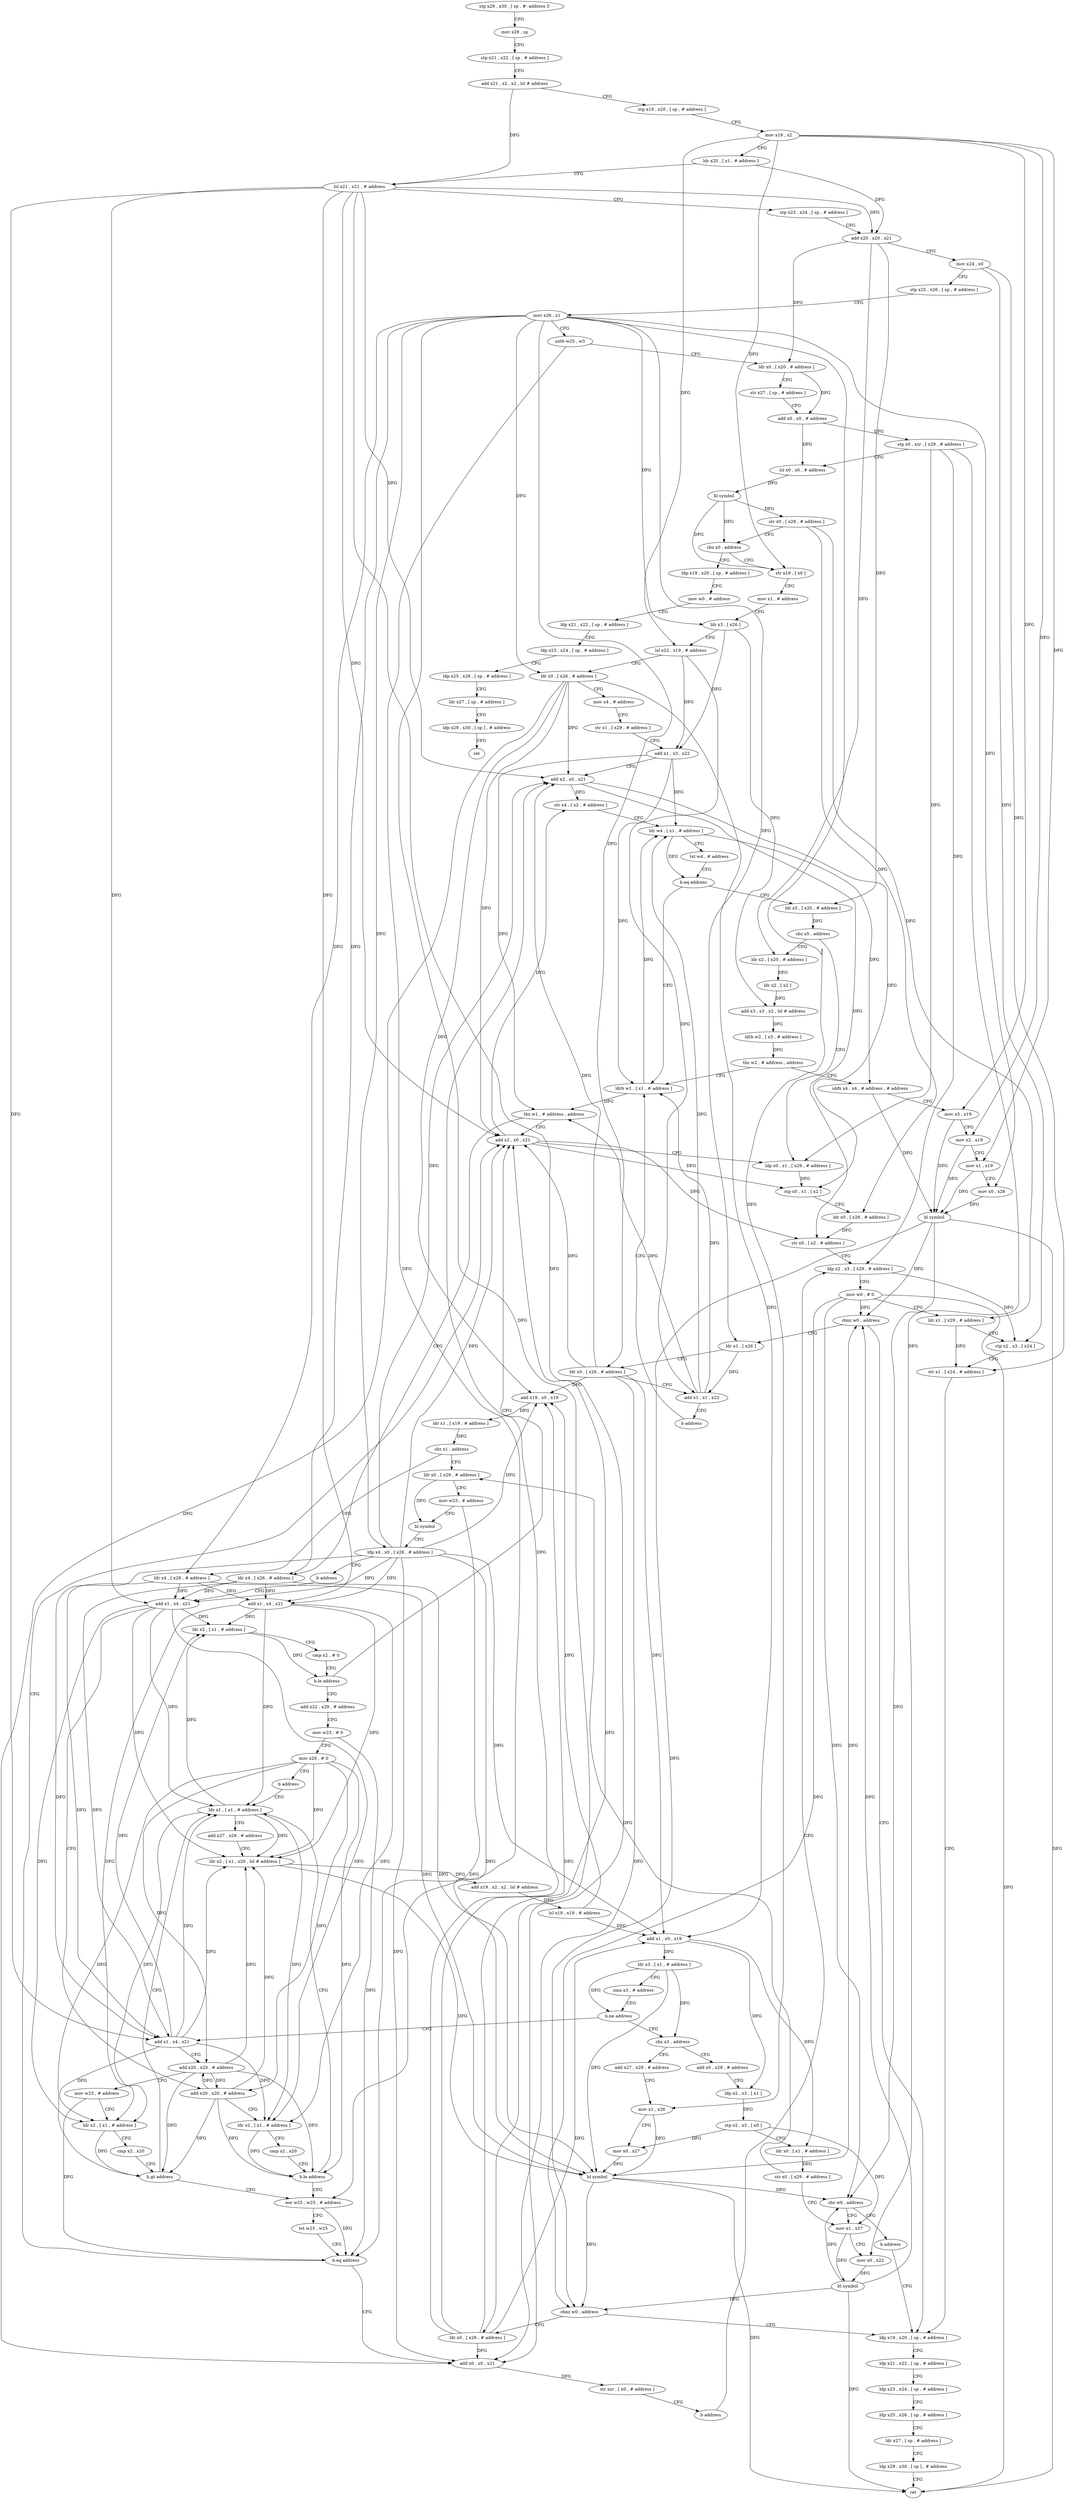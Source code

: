 digraph "func" {
"4244936" [label = "stp x29 , x30 , [ sp , #- address ]!" ]
"4244940" [label = "mov x29 , sp" ]
"4244944" [label = "stp x21 , x22 , [ sp , # address ]" ]
"4244948" [label = "add x21 , x2 , x2 , lsl # address" ]
"4244952" [label = "stp x19 , x20 , [ sp , # address ]" ]
"4244956" [label = "mov x19 , x2" ]
"4244960" [label = "ldr x20 , [ x1 , # address ]" ]
"4244964" [label = "lsl x21 , x21 , # address" ]
"4244968" [label = "stp x23 , x24 , [ sp , # address ]" ]
"4244972" [label = "add x20 , x20 , x21" ]
"4244976" [label = "mov x24 , x0" ]
"4244980" [label = "stp x25 , x26 , [ sp , # address ]" ]
"4244984" [label = "mov x26 , x1" ]
"4244988" [label = "uxtb w25 , w3" ]
"4244992" [label = "ldr x0 , [ x20 , # address ]" ]
"4244996" [label = "str x27 , [ sp , # address ]" ]
"4245000" [label = "add x0 , x0 , # address" ]
"4245004" [label = "stp x0 , xzr , [ x29 , # address ]" ]
"4245008" [label = "lsl x0 , x0 , # address" ]
"4245012" [label = "bl symbol" ]
"4245016" [label = "str x0 , [ x29 , # address ]" ]
"4245020" [label = "cbz x0 , address" ]
"4245488" [label = "ldp x19 , x20 , [ sp , # address ]" ]
"4245024" [label = "str x19 , [ x0 ]" ]
"4245492" [label = "mov w0 , # address" ]
"4245496" [label = "ldp x21 , x22 , [ sp , # address ]" ]
"4245500" [label = "ldp x23 , x24 , [ sp , # address ]" ]
"4245504" [label = "ldp x25 , x26 , [ sp , # address ]" ]
"4245508" [label = "ldr x27 , [ sp , # address ]" ]
"4245512" [label = "ldp x29 , x30 , [ sp ] , # address" ]
"4245516" [label = "ret" ]
"4245028" [label = "mov x1 , # address" ]
"4245032" [label = "ldr x3 , [ x26 ]" ]
"4245036" [label = "lsl x22 , x19 , # address" ]
"4245040" [label = "ldr x0 , [ x26 , # address ]" ]
"4245044" [label = "mov x4 , # address" ]
"4245048" [label = "str x1 , [ x29 , # address ]" ]
"4245052" [label = "add x1 , x3 , x22" ]
"4245056" [label = "add x2 , x0 , x21" ]
"4245060" [label = "str x4 , [ x2 , # address ]" ]
"4245064" [label = "ldr w4 , [ x1 , # address ]" ]
"4245068" [label = "tst w4 , # address" ]
"4245072" [label = "b.eq address" ]
"4245104" [label = "ldrb w1 , [ x1 , # address ]" ]
"4245076" [label = "ldr x5 , [ x20 , # address ]" ]
"4245108" [label = "tbz w1 , # address , address" ]
"4245320" [label = "add x2 , x0 , x21" ]
"4245112" [label = "ldr x4 , [ x26 , # address ]" ]
"4245080" [label = "cbz x5 , address" ]
"4245324" [label = "ldp x0 , x1 , [ x29 , # address ]" ]
"4245084" [label = "ldr x2 , [ x20 , # address ]" ]
"4245116" [label = "add x1 , x4 , x21" ]
"4245120" [label = "ldr x2 , [ x1 , # address ]" ]
"4245124" [label = "cmp x2 , # 0" ]
"4245128" [label = "b.le address" ]
"4245132" [label = "add x22 , x29 , # address" ]
"4245328" [label = "stp x0 , x1 , [ x2 ]" ]
"4245332" [label = "ldr x0 , [ x29 , # address ]" ]
"4245336" [label = "str x0 , [ x2 , # address ]" ]
"4245340" [label = "ldp x2 , x3 , [ x29 , # address ]" ]
"4245088" [label = "ldr x2 , [ x2 ]" ]
"4245092" [label = "add x3 , x3 , x2 , lsl # address" ]
"4245096" [label = "ldrb w2 , [ x3 , # address ]" ]
"4245100" [label = "tbz w2 , # address , address" ]
"4245440" [label = "ubfx x4 , x4 , # address , # address" ]
"4245136" [label = "mov w23 , # 0" ]
"4245140" [label = "mov x20 , # 0" ]
"4245144" [label = "b address" ]
"4245232" [label = "ldr x1 , [ x1 , # address ]" ]
"4245444" [label = "mov x3 , x19" ]
"4245448" [label = "mov x2 , x19" ]
"4245452" [label = "mov x1 , x19" ]
"4245456" [label = "mov x0 , x26" ]
"4245460" [label = "bl symbol" ]
"4245464" [label = "cbnz w0 , address" ]
"4245360" [label = "ldp x19 , x20 , [ sp , # address ]" ]
"4245468" [label = "ldr x1 , [ x26 ]" ]
"4245236" [label = "add x27 , x29 , # address" ]
"4245240" [label = "ldr x2 , [ x1 , x20 , lsl # address ]" ]
"4245244" [label = "add x19 , x2 , x2 , lsl # address" ]
"4245248" [label = "lsl x19 , x19 , # address" ]
"4245252" [label = "add x1 , x0 , x19" ]
"4245256" [label = "ldr x3 , [ x1 , # address ]" ]
"4245260" [label = "cmn x3 , # address" ]
"4245264" [label = "b.ne address" ]
"4245152" [label = "cbz x3 , address" ]
"4245268" [label = "add x1 , x4 , x21" ]
"4245364" [label = "ldp x21 , x22 , [ sp , # address ]" ]
"4245368" [label = "ldp x23 , x24 , [ sp , # address ]" ]
"4245372" [label = "ldp x25 , x26 , [ sp , # address ]" ]
"4245376" [label = "ldr x27 , [ sp , # address ]" ]
"4245380" [label = "ldp x29 , x30 , [ sp ] , # address" ]
"4245384" [label = "ret" ]
"4245472" [label = "ldr x0 , [ x26 , # address ]" ]
"4245476" [label = "add x1 , x1 , x22" ]
"4245480" [label = "b address" ]
"4245392" [label = "add x27 , x29 , # address" ]
"4245156" [label = "add x0 , x29 , # address" ]
"4245272" [label = "add x20 , x20 , # address" ]
"4245276" [label = "mov w23 , # address" ]
"4245280" [label = "ldr x2 , [ x1 , # address ]" ]
"4245284" [label = "cmp x2 , x20" ]
"4245288" [label = "b.gt address" ]
"4245292" [label = "eor w25 , w25 , # address" ]
"4245396" [label = "mov x1 , x26" ]
"4245400" [label = "mov x0 , x27" ]
"4245404" [label = "bl symbol" ]
"4245408" [label = "cbz w0 , address" ]
"4245176" [label = "mov x1 , x27" ]
"4245412" [label = "b address" ]
"4245160" [label = "ldp x2 , x3 , [ x1 ]" ]
"4245164" [label = "stp x2 , x3 , [ x0 ]" ]
"4245168" [label = "ldr x0 , [ x1 , # address ]" ]
"4245172" [label = "str x0 , [ x29 , # address ]" ]
"4245296" [label = "tst w23 , w25" ]
"4245300" [label = "b.eq address" ]
"4245304" [label = "add x0 , x0 , x21" ]
"4245180" [label = "mov x0 , x22" ]
"4245184" [label = "bl symbol" ]
"4245188" [label = "cbnz w0 , address" ]
"4245192" [label = "ldr x0 , [ x26 , # address ]" ]
"4245196" [label = "add x19 , x0 , x19" ]
"4245200" [label = "ldr x1 , [ x19 , # address ]" ]
"4245204" [label = "cbz x1 , address" ]
"4245416" [label = "ldr x0 , [ x29 , # address ]" ]
"4245208" [label = "ldr x4 , [ x26 , # address ]" ]
"4245308" [label = "str xzr , [ x0 , # address ]" ]
"4245312" [label = "b address" ]
"4245420" [label = "mov w23 , # address" ]
"4245424" [label = "bl symbol" ]
"4245428" [label = "ldp x4 , x0 , [ x26 , # address ]" ]
"4245432" [label = "b address" ]
"4245212" [label = "add x1 , x4 , x21" ]
"4245344" [label = "mov w0 , # 0" ]
"4245348" [label = "ldr x1 , [ x29 , # address ]" ]
"4245352" [label = "stp x2 , x3 , [ x24 ]" ]
"4245356" [label = "str x1 , [ x24 , # address ]" ]
"4245216" [label = "add x20 , x20 , # address" ]
"4245220" [label = "ldr x2 , [ x1 , # address ]" ]
"4245224" [label = "cmp x2 , x20" ]
"4245228" [label = "b.le address" ]
"4244936" -> "4244940" [ label = "CFG" ]
"4244940" -> "4244944" [ label = "CFG" ]
"4244944" -> "4244948" [ label = "CFG" ]
"4244948" -> "4244952" [ label = "CFG" ]
"4244948" -> "4244964" [ label = "DFG" ]
"4244952" -> "4244956" [ label = "CFG" ]
"4244956" -> "4244960" [ label = "CFG" ]
"4244956" -> "4245024" [ label = "DFG" ]
"4244956" -> "4245036" [ label = "DFG" ]
"4244956" -> "4245444" [ label = "DFG" ]
"4244956" -> "4245448" [ label = "DFG" ]
"4244956" -> "4245452" [ label = "DFG" ]
"4244960" -> "4244964" [ label = "CFG" ]
"4244960" -> "4244972" [ label = "DFG" ]
"4244964" -> "4244968" [ label = "CFG" ]
"4244964" -> "4244972" [ label = "DFG" ]
"4244964" -> "4245056" [ label = "DFG" ]
"4244964" -> "4245320" [ label = "DFG" ]
"4244964" -> "4245116" [ label = "DFG" ]
"4244964" -> "4245268" [ label = "DFG" ]
"4244964" -> "4245304" [ label = "DFG" ]
"4244964" -> "4245212" [ label = "DFG" ]
"4244968" -> "4244972" [ label = "CFG" ]
"4244972" -> "4244976" [ label = "CFG" ]
"4244972" -> "4244992" [ label = "DFG" ]
"4244972" -> "4245076" [ label = "DFG" ]
"4244972" -> "4245084" [ label = "DFG" ]
"4244976" -> "4244980" [ label = "CFG" ]
"4244976" -> "4245352" [ label = "DFG" ]
"4244976" -> "4245356" [ label = "DFG" ]
"4244980" -> "4244984" [ label = "CFG" ]
"4244984" -> "4244988" [ label = "CFG" ]
"4244984" -> "4245032" [ label = "DFG" ]
"4244984" -> "4245040" [ label = "DFG" ]
"4244984" -> "4245112" [ label = "DFG" ]
"4244984" -> "4245456" [ label = "DFG" ]
"4244984" -> "4245468" [ label = "DFG" ]
"4244984" -> "4245472" [ label = "DFG" ]
"4244984" -> "4245396" [ label = "DFG" ]
"4244984" -> "4245192" [ label = "DFG" ]
"4244984" -> "4245428" [ label = "DFG" ]
"4244984" -> "4245208" [ label = "DFG" ]
"4244988" -> "4244992" [ label = "CFG" ]
"4244988" -> "4245292" [ label = "DFG" ]
"4244992" -> "4244996" [ label = "CFG" ]
"4244992" -> "4245000" [ label = "DFG" ]
"4244996" -> "4245000" [ label = "CFG" ]
"4245000" -> "4245004" [ label = "DFG" ]
"4245000" -> "4245008" [ label = "DFG" ]
"4245004" -> "4245008" [ label = "CFG" ]
"4245004" -> "4245324" [ label = "DFG" ]
"4245004" -> "4245340" [ label = "DFG" ]
"4245004" -> "4245180" [ label = "DFG" ]
"4245008" -> "4245012" [ label = "DFG" ]
"4245012" -> "4245016" [ label = "DFG" ]
"4245012" -> "4245020" [ label = "DFG" ]
"4245012" -> "4245024" [ label = "DFG" ]
"4245016" -> "4245020" [ label = "CFG" ]
"4245016" -> "4245332" [ label = "DFG" ]
"4245016" -> "4245348" [ label = "DFG" ]
"4245020" -> "4245488" [ label = "CFG" ]
"4245020" -> "4245024" [ label = "CFG" ]
"4245488" -> "4245492" [ label = "CFG" ]
"4245024" -> "4245028" [ label = "CFG" ]
"4245492" -> "4245496" [ label = "CFG" ]
"4245496" -> "4245500" [ label = "CFG" ]
"4245500" -> "4245504" [ label = "CFG" ]
"4245504" -> "4245508" [ label = "CFG" ]
"4245508" -> "4245512" [ label = "CFG" ]
"4245512" -> "4245516" [ label = "CFG" ]
"4245028" -> "4245032" [ label = "CFG" ]
"4245032" -> "4245036" [ label = "CFG" ]
"4245032" -> "4245052" [ label = "DFG" ]
"4245032" -> "4245092" [ label = "DFG" ]
"4245036" -> "4245040" [ label = "CFG" ]
"4245036" -> "4245052" [ label = "DFG" ]
"4245036" -> "4245476" [ label = "DFG" ]
"4245040" -> "4245044" [ label = "CFG" ]
"4245040" -> "4245056" [ label = "DFG" ]
"4245040" -> "4245320" [ label = "DFG" ]
"4245040" -> "4245252" [ label = "DFG" ]
"4245040" -> "4245304" [ label = "DFG" ]
"4245040" -> "4245196" [ label = "DFG" ]
"4245044" -> "4245048" [ label = "CFG" ]
"4245048" -> "4245052" [ label = "CFG" ]
"4245052" -> "4245056" [ label = "CFG" ]
"4245052" -> "4245064" [ label = "DFG" ]
"4245052" -> "4245104" [ label = "DFG" ]
"4245052" -> "4245108" [ label = "DFG" ]
"4245056" -> "4245060" [ label = "DFG" ]
"4245056" -> "4245328" [ label = "DFG" ]
"4245056" -> "4245336" [ label = "DFG" ]
"4245060" -> "4245064" [ label = "CFG" ]
"4245064" -> "4245068" [ label = "CFG" ]
"4245064" -> "4245072" [ label = "DFG" ]
"4245064" -> "4245440" [ label = "DFG" ]
"4245068" -> "4245072" [ label = "CFG" ]
"4245072" -> "4245104" [ label = "CFG" ]
"4245072" -> "4245076" [ label = "CFG" ]
"4245104" -> "4245108" [ label = "DFG" ]
"4245104" -> "4245064" [ label = "DFG" ]
"4245076" -> "4245080" [ label = "DFG" ]
"4245108" -> "4245320" [ label = "CFG" ]
"4245108" -> "4245112" [ label = "CFG" ]
"4245320" -> "4245324" [ label = "CFG" ]
"4245320" -> "4245060" [ label = "DFG" ]
"4245320" -> "4245328" [ label = "DFG" ]
"4245320" -> "4245336" [ label = "DFG" ]
"4245112" -> "4245116" [ label = "DFG" ]
"4245112" -> "4245268" [ label = "DFG" ]
"4245112" -> "4245404" [ label = "DFG" ]
"4245112" -> "4245212" [ label = "DFG" ]
"4245080" -> "4245324" [ label = "CFG" ]
"4245080" -> "4245084" [ label = "CFG" ]
"4245324" -> "4245328" [ label = "DFG" ]
"4245084" -> "4245088" [ label = "DFG" ]
"4245116" -> "4245120" [ label = "DFG" ]
"4245116" -> "4245232" [ label = "DFG" ]
"4245116" -> "4245240" [ label = "DFG" ]
"4245116" -> "4245280" [ label = "DFG" ]
"4245116" -> "4245220" [ label = "DFG" ]
"4245120" -> "4245124" [ label = "CFG" ]
"4245120" -> "4245128" [ label = "DFG" ]
"4245124" -> "4245128" [ label = "CFG" ]
"4245128" -> "4245320" [ label = "CFG" ]
"4245128" -> "4245132" [ label = "CFG" ]
"4245132" -> "4245136" [ label = "CFG" ]
"4245328" -> "4245332" [ label = "CFG" ]
"4245332" -> "4245336" [ label = "DFG" ]
"4245336" -> "4245340" [ label = "CFG" ]
"4245340" -> "4245344" [ label = "CFG" ]
"4245340" -> "4245352" [ label = "DFG" ]
"4245088" -> "4245092" [ label = "DFG" ]
"4245092" -> "4245096" [ label = "DFG" ]
"4245096" -> "4245100" [ label = "DFG" ]
"4245100" -> "4245440" [ label = "CFG" ]
"4245100" -> "4245104" [ label = "CFG" ]
"4245440" -> "4245444" [ label = "CFG" ]
"4245440" -> "4245460" [ label = "DFG" ]
"4245136" -> "4245140" [ label = "CFG" ]
"4245136" -> "4245300" [ label = "DFG" ]
"4245140" -> "4245144" [ label = "CFG" ]
"4245140" -> "4245240" [ label = "DFG" ]
"4245140" -> "4245272" [ label = "DFG" ]
"4245140" -> "4245288" [ label = "DFG" ]
"4245140" -> "4245216" [ label = "DFG" ]
"4245140" -> "4245228" [ label = "DFG" ]
"4245144" -> "4245232" [ label = "CFG" ]
"4245232" -> "4245236" [ label = "CFG" ]
"4245232" -> "4245120" [ label = "DFG" ]
"4245232" -> "4245240" [ label = "DFG" ]
"4245232" -> "4245280" [ label = "DFG" ]
"4245232" -> "4245220" [ label = "DFG" ]
"4245444" -> "4245448" [ label = "CFG" ]
"4245444" -> "4245460" [ label = "DFG" ]
"4245448" -> "4245452" [ label = "CFG" ]
"4245448" -> "4245460" [ label = "DFG" ]
"4245452" -> "4245456" [ label = "CFG" ]
"4245452" -> "4245460" [ label = "DFG" ]
"4245456" -> "4245460" [ label = "DFG" ]
"4245460" -> "4245464" [ label = "DFG" ]
"4245460" -> "4245384" [ label = "DFG" ]
"4245460" -> "4245408" [ label = "DFG" ]
"4245460" -> "4245188" [ label = "DFG" ]
"4245464" -> "4245360" [ label = "CFG" ]
"4245464" -> "4245468" [ label = "CFG" ]
"4245360" -> "4245364" [ label = "CFG" ]
"4245468" -> "4245472" [ label = "CFG" ]
"4245468" -> "4245476" [ label = "DFG" ]
"4245236" -> "4245240" [ label = "CFG" ]
"4245240" -> "4245244" [ label = "DFG" ]
"4245240" -> "4245404" [ label = "DFG" ]
"4245244" -> "4245248" [ label = "DFG" ]
"4245248" -> "4245252" [ label = "DFG" ]
"4245248" -> "4245196" [ label = "DFG" ]
"4245252" -> "4245256" [ label = "DFG" ]
"4245252" -> "4245160" [ label = "DFG" ]
"4245252" -> "4245168" [ label = "DFG" ]
"4245256" -> "4245260" [ label = "CFG" ]
"4245256" -> "4245264" [ label = "DFG" ]
"4245256" -> "4245152" [ label = "DFG" ]
"4245256" -> "4245404" [ label = "DFG" ]
"4245260" -> "4245264" [ label = "CFG" ]
"4245264" -> "4245152" [ label = "CFG" ]
"4245264" -> "4245268" [ label = "CFG" ]
"4245152" -> "4245392" [ label = "CFG" ]
"4245152" -> "4245156" [ label = "CFG" ]
"4245268" -> "4245272" [ label = "CFG" ]
"4245268" -> "4245120" [ label = "DFG" ]
"4245268" -> "4245232" [ label = "DFG" ]
"4245268" -> "4245240" [ label = "DFG" ]
"4245268" -> "4245280" [ label = "DFG" ]
"4245268" -> "4245220" [ label = "DFG" ]
"4245364" -> "4245368" [ label = "CFG" ]
"4245368" -> "4245372" [ label = "CFG" ]
"4245372" -> "4245376" [ label = "CFG" ]
"4245376" -> "4245380" [ label = "CFG" ]
"4245380" -> "4245384" [ label = "CFG" ]
"4245472" -> "4245476" [ label = "CFG" ]
"4245472" -> "4245056" [ label = "DFG" ]
"4245472" -> "4245320" [ label = "DFG" ]
"4245472" -> "4245252" [ label = "DFG" ]
"4245472" -> "4245304" [ label = "DFG" ]
"4245472" -> "4245196" [ label = "DFG" ]
"4245476" -> "4245480" [ label = "CFG" ]
"4245476" -> "4245064" [ label = "DFG" ]
"4245476" -> "4245104" [ label = "DFG" ]
"4245476" -> "4245108" [ label = "DFG" ]
"4245480" -> "4245104" [ label = "CFG" ]
"4245392" -> "4245396" [ label = "CFG" ]
"4245156" -> "4245160" [ label = "CFG" ]
"4245272" -> "4245276" [ label = "CFG" ]
"4245272" -> "4245240" [ label = "DFG" ]
"4245272" -> "4245288" [ label = "DFG" ]
"4245272" -> "4245216" [ label = "DFG" ]
"4245272" -> "4245228" [ label = "DFG" ]
"4245276" -> "4245280" [ label = "CFG" ]
"4245276" -> "4245300" [ label = "DFG" ]
"4245280" -> "4245284" [ label = "CFG" ]
"4245280" -> "4245288" [ label = "DFG" ]
"4245284" -> "4245288" [ label = "CFG" ]
"4245288" -> "4245232" [ label = "CFG" ]
"4245288" -> "4245292" [ label = "CFG" ]
"4245292" -> "4245296" [ label = "CFG" ]
"4245292" -> "4245300" [ label = "DFG" ]
"4245396" -> "4245400" [ label = "CFG" ]
"4245396" -> "4245404" [ label = "DFG" ]
"4245400" -> "4245404" [ label = "DFG" ]
"4245404" -> "4245408" [ label = "DFG" ]
"4245404" -> "4245464" [ label = "DFG" ]
"4245404" -> "4245384" [ label = "DFG" ]
"4245404" -> "4245188" [ label = "DFG" ]
"4245408" -> "4245176" [ label = "CFG" ]
"4245408" -> "4245412" [ label = "CFG" ]
"4245176" -> "4245180" [ label = "CFG" ]
"4245176" -> "4245184" [ label = "DFG" ]
"4245412" -> "4245360" [ label = "CFG" ]
"4245160" -> "4245164" [ label = "DFG" ]
"4245164" -> "4245168" [ label = "CFG" ]
"4245164" -> "4245400" [ label = "DFG" ]
"4245164" -> "4245176" [ label = "DFG" ]
"4245168" -> "4245172" [ label = "DFG" ]
"4245172" -> "4245176" [ label = "CFG" ]
"4245172" -> "4245416" [ label = "DFG" ]
"4245296" -> "4245300" [ label = "CFG" ]
"4245300" -> "4245320" [ label = "CFG" ]
"4245300" -> "4245304" [ label = "CFG" ]
"4245304" -> "4245308" [ label = "DFG" ]
"4245180" -> "4245184" [ label = "DFG" ]
"4245184" -> "4245188" [ label = "DFG" ]
"4245184" -> "4245464" [ label = "DFG" ]
"4245184" -> "4245408" [ label = "DFG" ]
"4245184" -> "4245384" [ label = "DFG" ]
"4245188" -> "4245360" [ label = "CFG" ]
"4245188" -> "4245192" [ label = "CFG" ]
"4245192" -> "4245196" [ label = "DFG" ]
"4245192" -> "4245056" [ label = "DFG" ]
"4245192" -> "4245320" [ label = "DFG" ]
"4245192" -> "4245252" [ label = "DFG" ]
"4245192" -> "4245304" [ label = "DFG" ]
"4245196" -> "4245200" [ label = "DFG" ]
"4245200" -> "4245204" [ label = "DFG" ]
"4245204" -> "4245416" [ label = "CFG" ]
"4245204" -> "4245208" [ label = "CFG" ]
"4245416" -> "4245420" [ label = "CFG" ]
"4245416" -> "4245424" [ label = "DFG" ]
"4245208" -> "4245212" [ label = "DFG" ]
"4245208" -> "4245404" [ label = "DFG" ]
"4245208" -> "4245116" [ label = "DFG" ]
"4245208" -> "4245268" [ label = "DFG" ]
"4245308" -> "4245312" [ label = "CFG" ]
"4245312" -> "4245340" [ label = "CFG" ]
"4245420" -> "4245424" [ label = "CFG" ]
"4245420" -> "4245300" [ label = "DFG" ]
"4245424" -> "4245428" [ label = "CFG" ]
"4245428" -> "4245432" [ label = "CFG" ]
"4245428" -> "4245404" [ label = "DFG" ]
"4245428" -> "4245116" [ label = "DFG" ]
"4245428" -> "4245268" [ label = "DFG" ]
"4245428" -> "4245212" [ label = "DFG" ]
"4245428" -> "4245056" [ label = "DFG" ]
"4245428" -> "4245320" [ label = "DFG" ]
"4245428" -> "4245252" [ label = "DFG" ]
"4245428" -> "4245304" [ label = "DFG" ]
"4245428" -> "4245196" [ label = "DFG" ]
"4245432" -> "4245212" [ label = "CFG" ]
"4245212" -> "4245216" [ label = "CFG" ]
"4245212" -> "4245120" [ label = "DFG" ]
"4245212" -> "4245232" [ label = "DFG" ]
"4245212" -> "4245280" [ label = "DFG" ]
"4245212" -> "4245240" [ label = "DFG" ]
"4245212" -> "4245220" [ label = "DFG" ]
"4245344" -> "4245348" [ label = "CFG" ]
"4245344" -> "4245464" [ label = "DFG" ]
"4245344" -> "4245384" [ label = "DFG" ]
"4245344" -> "4245408" [ label = "DFG" ]
"4245344" -> "4245188" [ label = "DFG" ]
"4245348" -> "4245352" [ label = "CFG" ]
"4245348" -> "4245356" [ label = "DFG" ]
"4245352" -> "4245356" [ label = "CFG" ]
"4245356" -> "4245360" [ label = "CFG" ]
"4245216" -> "4245220" [ label = "CFG" ]
"4245216" -> "4245240" [ label = "DFG" ]
"4245216" -> "4245272" [ label = "DFG" ]
"4245216" -> "4245288" [ label = "DFG" ]
"4245216" -> "4245228" [ label = "DFG" ]
"4245220" -> "4245224" [ label = "CFG" ]
"4245220" -> "4245228" [ label = "DFG" ]
"4245224" -> "4245228" [ label = "CFG" ]
"4245228" -> "4245292" [ label = "CFG" ]
"4245228" -> "4245232" [ label = "CFG" ]
}
